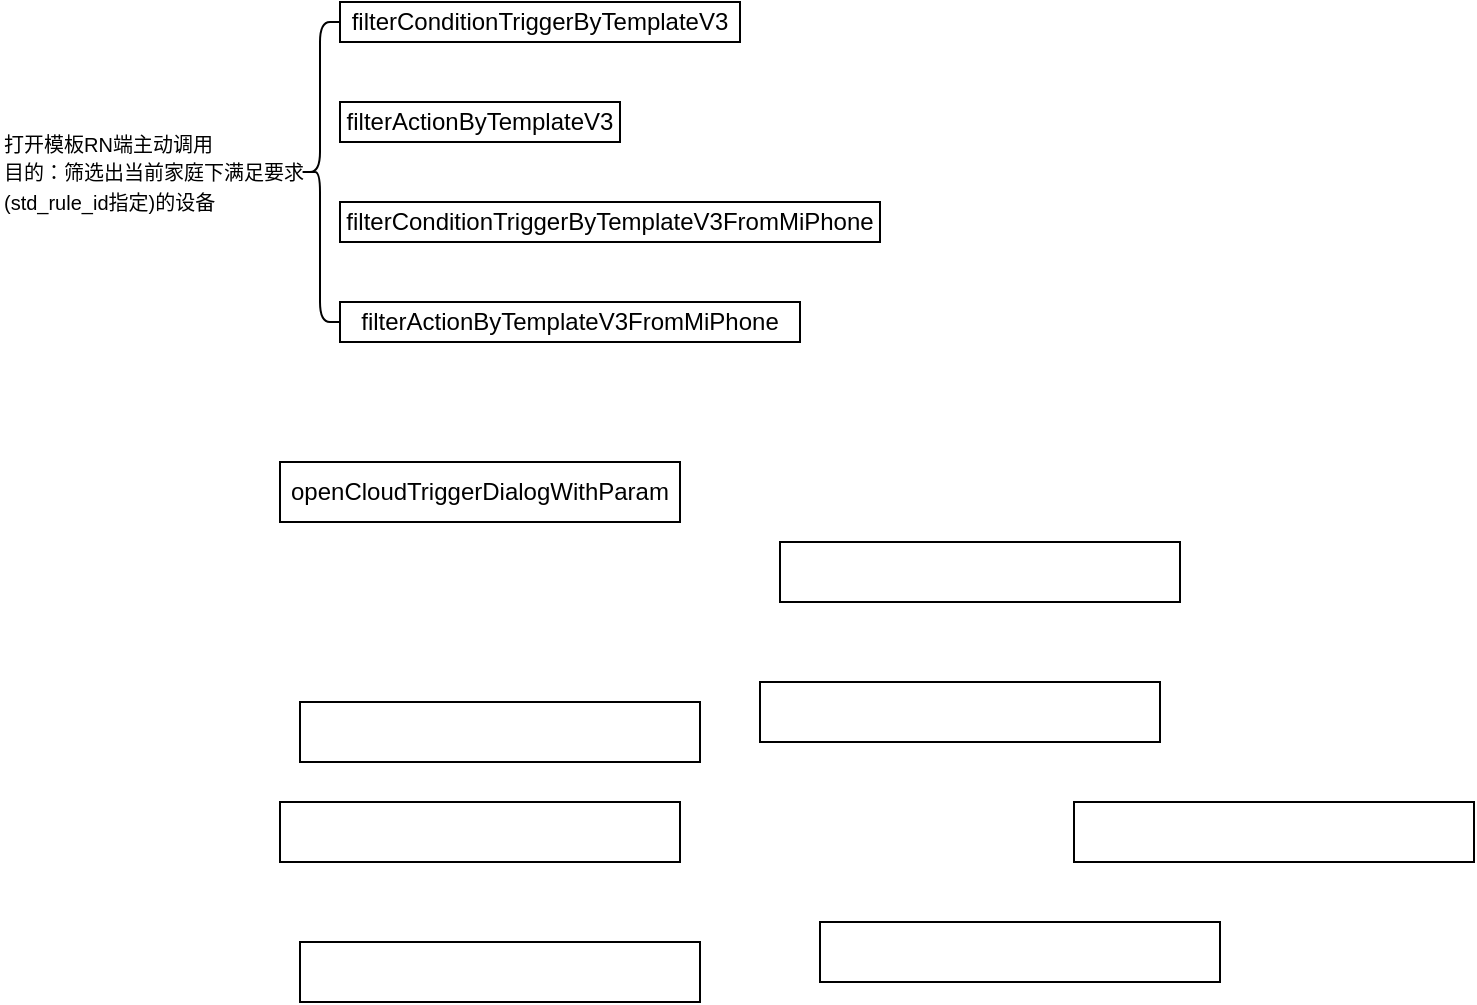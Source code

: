 <mxfile version="26.0.2">
  <diagram name="第 1 页" id="qcWDD4BdnjukdQCVl4ap">
    <mxGraphModel dx="989" dy="545" grid="1" gridSize="10" guides="1" tooltips="1" connect="0" arrows="1" fold="1" page="1" pageScale="1" pageWidth="827" pageHeight="1169" math="0" shadow="0">
      <root>
        <mxCell id="0" />
        <mxCell id="1" parent="0" />
        <mxCell id="LGKpaFDRPndn7I6KlxH4-1" value="filterConditionTriggerByTemplateV3" style="rounded=0;whiteSpace=wrap;html=1;" vertex="1" parent="1">
          <mxGeometry x="260" y="140" width="200" height="20" as="geometry" />
        </mxCell>
        <mxCell id="LGKpaFDRPndn7I6KlxH4-2" value="filterActionByTemplateV3" style="rounded=0;whiteSpace=wrap;html=1;" vertex="1" parent="1">
          <mxGeometry x="260" y="190" width="140" height="20" as="geometry" />
        </mxCell>
        <mxCell id="LGKpaFDRPndn7I6KlxH4-3" value="filterConditionTriggerByTemplateV3FromMiPhone" style="rounded=0;whiteSpace=wrap;html=1;" vertex="1" parent="1">
          <mxGeometry x="260" y="240" width="270" height="20" as="geometry" />
        </mxCell>
        <mxCell id="LGKpaFDRPndn7I6KlxH4-4" value="filterActionByTemplateV3FromMiPhone" style="rounded=0;whiteSpace=wrap;html=1;" vertex="1" parent="1">
          <mxGeometry x="260" y="290" width="230" height="20" as="geometry" />
        </mxCell>
        <mxCell id="LGKpaFDRPndn7I6KlxH4-6" value="" style="shape=curlyBracket;whiteSpace=wrap;html=1;rounded=1;labelPosition=left;verticalLabelPosition=middle;align=right;verticalAlign=middle;" vertex="1" parent="1">
          <mxGeometry x="240" y="150" width="20" height="150" as="geometry" />
        </mxCell>
        <mxCell id="LGKpaFDRPndn7I6KlxH4-7" value="&lt;font style=&quot;font-size: 10px;&quot;&gt;打开模板RN端主动调用&lt;br&gt;目的：筛选出当前家庭下满足要求(std_rule_id指定)的设备&lt;br&gt;&lt;/font&gt;" style="text;html=1;align=left;verticalAlign=middle;whiteSpace=wrap;rounded=0;" vertex="1" parent="1">
          <mxGeometry x="90" y="200" width="190" height="50" as="geometry" />
        </mxCell>
        <mxCell id="LGKpaFDRPndn7I6KlxH4-8" value="openCloudTriggerDialogWithParam" style="rounded=0;whiteSpace=wrap;html=1;" vertex="1" parent="1">
          <mxGeometry x="230" y="370" width="200" height="30" as="geometry" />
        </mxCell>
        <mxCell id="LGKpaFDRPndn7I6KlxH4-9" value="" style="rounded=0;whiteSpace=wrap;html=1;" vertex="1" parent="1">
          <mxGeometry x="627" y="540" width="200" height="30" as="geometry" />
        </mxCell>
        <mxCell id="LGKpaFDRPndn7I6KlxH4-10" value="" style="rounded=0;whiteSpace=wrap;html=1;" vertex="1" parent="1">
          <mxGeometry x="480" y="410" width="200" height="30" as="geometry" />
        </mxCell>
        <mxCell id="LGKpaFDRPndn7I6KlxH4-11" value="" style="rounded=0;whiteSpace=wrap;html=1;" vertex="1" parent="1">
          <mxGeometry x="470" y="480" width="200" height="30" as="geometry" />
        </mxCell>
        <mxCell id="LGKpaFDRPndn7I6KlxH4-12" value="" style="rounded=0;whiteSpace=wrap;html=1;" vertex="1" parent="1">
          <mxGeometry x="500" y="600" width="200" height="30" as="geometry" />
        </mxCell>
        <mxCell id="LGKpaFDRPndn7I6KlxH4-13" value="" style="rounded=0;whiteSpace=wrap;html=1;" vertex="1" parent="1">
          <mxGeometry x="240" y="490" width="200" height="30" as="geometry" />
        </mxCell>
        <mxCell id="LGKpaFDRPndn7I6KlxH4-14" value="" style="rounded=0;whiteSpace=wrap;html=1;" vertex="1" parent="1">
          <mxGeometry x="230" y="540" width="200" height="30" as="geometry" />
        </mxCell>
        <mxCell id="LGKpaFDRPndn7I6KlxH4-15" value="" style="rounded=0;whiteSpace=wrap;html=1;" vertex="1" parent="1">
          <mxGeometry x="240" y="610" width="200" height="30" as="geometry" />
        </mxCell>
      </root>
    </mxGraphModel>
  </diagram>
</mxfile>
